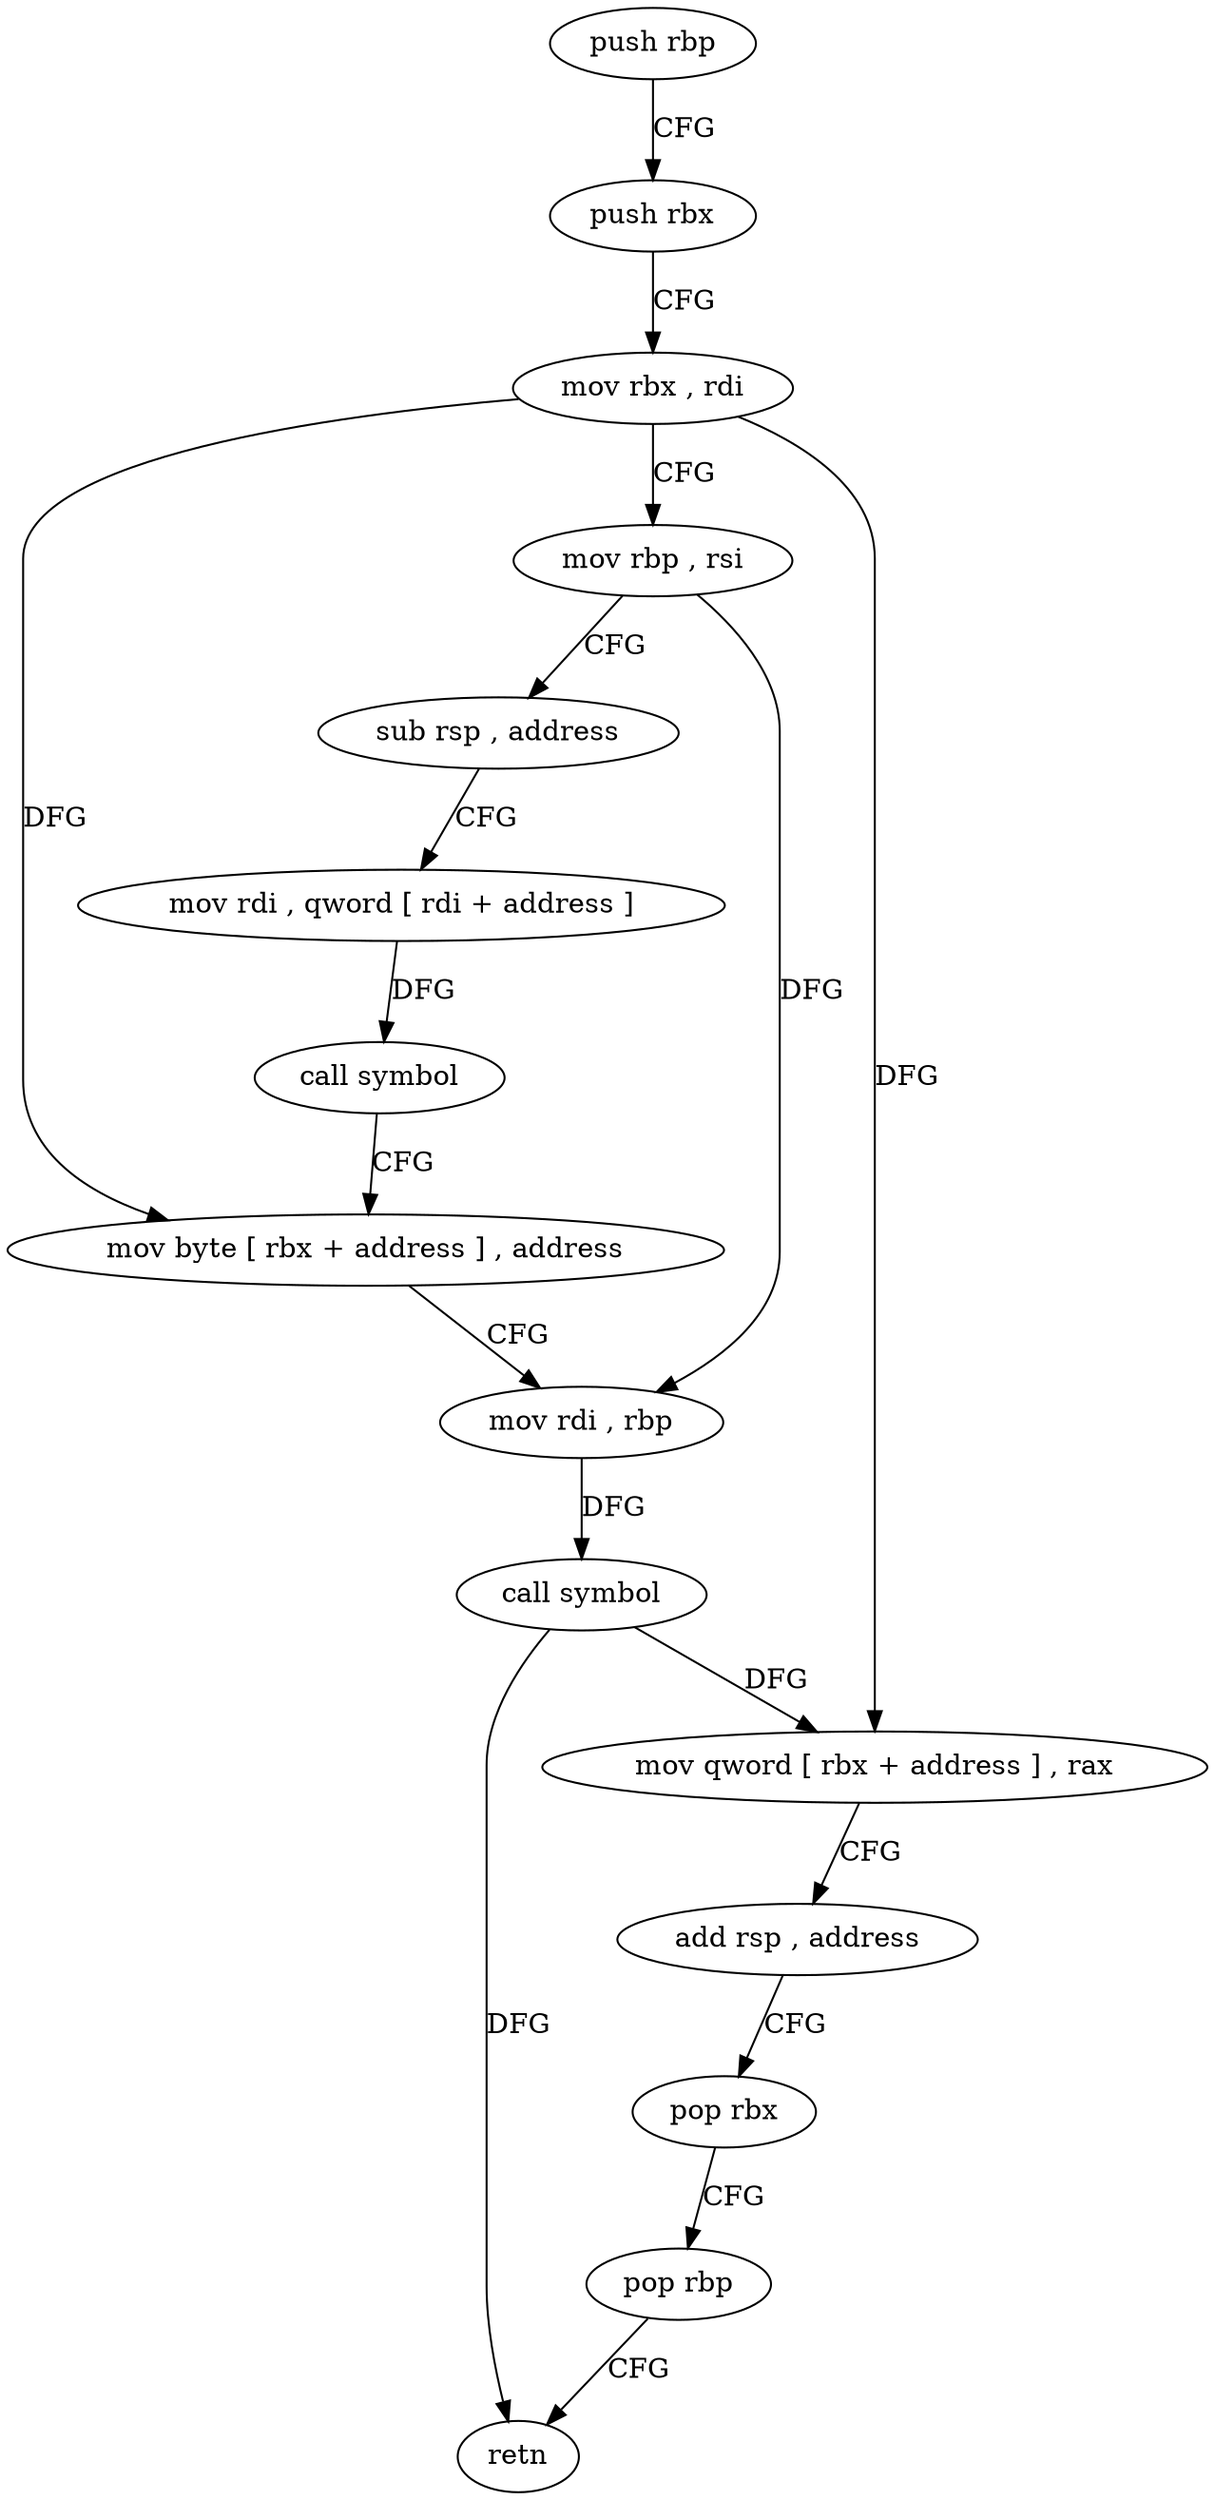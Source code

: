 digraph "func" {
"123824" [label = "push rbp" ]
"123825" [label = "push rbx" ]
"123826" [label = "mov rbx , rdi" ]
"123829" [label = "mov rbp , rsi" ]
"123832" [label = "sub rsp , address" ]
"123836" [label = "mov rdi , qword [ rdi + address ]" ]
"123840" [label = "call symbol" ]
"123845" [label = "mov byte [ rbx + address ] , address" ]
"123849" [label = "mov rdi , rbp" ]
"123852" [label = "call symbol" ]
"123857" [label = "mov qword [ rbx + address ] , rax" ]
"123861" [label = "add rsp , address" ]
"123865" [label = "pop rbx" ]
"123866" [label = "pop rbp" ]
"123867" [label = "retn" ]
"123824" -> "123825" [ label = "CFG" ]
"123825" -> "123826" [ label = "CFG" ]
"123826" -> "123829" [ label = "CFG" ]
"123826" -> "123845" [ label = "DFG" ]
"123826" -> "123857" [ label = "DFG" ]
"123829" -> "123832" [ label = "CFG" ]
"123829" -> "123849" [ label = "DFG" ]
"123832" -> "123836" [ label = "CFG" ]
"123836" -> "123840" [ label = "DFG" ]
"123840" -> "123845" [ label = "CFG" ]
"123845" -> "123849" [ label = "CFG" ]
"123849" -> "123852" [ label = "DFG" ]
"123852" -> "123857" [ label = "DFG" ]
"123852" -> "123867" [ label = "DFG" ]
"123857" -> "123861" [ label = "CFG" ]
"123861" -> "123865" [ label = "CFG" ]
"123865" -> "123866" [ label = "CFG" ]
"123866" -> "123867" [ label = "CFG" ]
}
